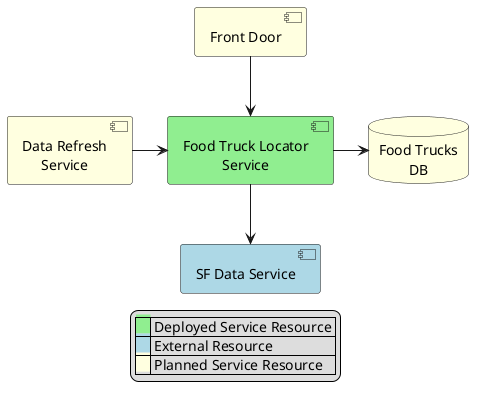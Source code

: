@startuml
skinparam DefaultTextAlignment center

legend
|<back:#lightgreen>    </back>| Deployed Service Resource |
|<back:#lightblue>    </back>| External Resource |
|<back:#lightyellow>    </back>| Planned Service Resource |
endlegend

database "Food Trucks\nDB" as DB #LightYellow
component [Front Door] as FD #LightYellow
component [Data Refresh\nService] as DRS #LightYellow
component [Food Truck Locator\nService] as FTLS #LightGreen
component [SF Data Service] as SFDS #LightBlue

[FD]--> [FTLS]
[FTLS]--> [SFDS]
[FTLS]-> DB
[DRS]-> [FTLS]
@enduml
